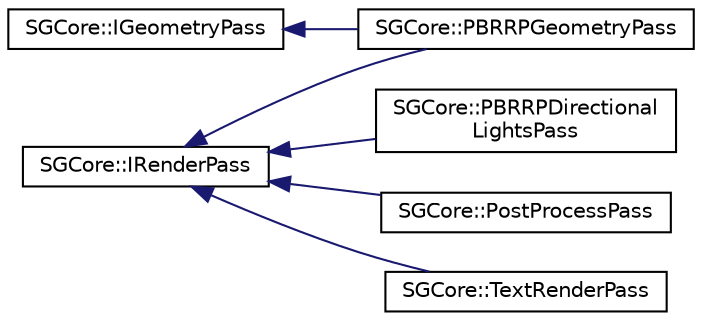 digraph "Graphical Class Hierarchy"
{
 // LATEX_PDF_SIZE
  edge [fontname="Helvetica",fontsize="10",labelfontname="Helvetica",labelfontsize="10"];
  node [fontname="Helvetica",fontsize="10",shape=record];
  rankdir="LR";
  Node0 [label="SGCore::IGeometryPass",height=0.2,width=0.4,color="black", fillcolor="white", style="filled",URL="$structSGCore_1_1IGeometryPass.html",tooltip=" "];
  Node0 -> Node1 [dir="back",color="midnightblue",fontsize="10",style="solid",fontname="Helvetica"];
  Node1 [label="SGCore::PBRRPGeometryPass",height=0.2,width=0.4,color="black", fillcolor="white", style="filled",URL="$structSGCore_1_1PBRRPGeometryPass.html",tooltip=" "];
  Node168 [label="SGCore::IRenderPass",height=0.2,width=0.4,color="black", fillcolor="white", style="filled",URL="$structSGCore_1_1IRenderPass.html",tooltip=" "];
  Node168 -> Node169 [dir="back",color="midnightblue",fontsize="10",style="solid",fontname="Helvetica"];
  Node169 [label="SGCore::PBRRPDirectional\lLightsPass",height=0.2,width=0.4,color="black", fillcolor="white", style="filled",URL="$structSGCore_1_1PBRRPDirectionalLightsPass.html",tooltip=" "];
  Node168 -> Node1 [dir="back",color="midnightblue",fontsize="10",style="solid",fontname="Helvetica"];
  Node168 -> Node170 [dir="back",color="midnightblue",fontsize="10",style="solid",fontname="Helvetica"];
  Node170 [label="SGCore::PostProcessPass",height=0.2,width=0.4,color="black", fillcolor="white", style="filled",URL="$structSGCore_1_1PostProcessPass.html",tooltip=" "];
  Node168 -> Node171 [dir="back",color="midnightblue",fontsize="10",style="solid",fontname="Helvetica"];
  Node171 [label="SGCore::TextRenderPass",height=0.2,width=0.4,color="black", fillcolor="white", style="filled",URL="$structSGCore_1_1TextRenderPass.html",tooltip=" "];
}

